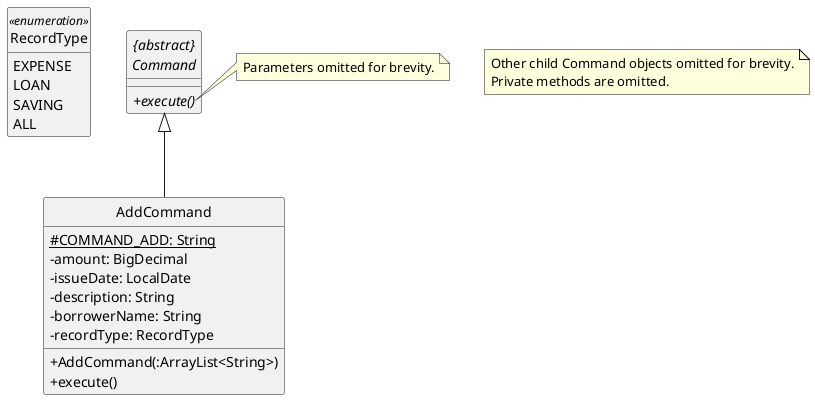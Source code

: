 @startuml
skinparam classAttributeIconSize 0
hide circle

abstract class "{abstract}\nCommand" as Command {
    {abstract} +execute()
}

enum RecordType <<enumeration>> {
    EXPENSE
    LOAN
    SAVING
    ALL
}

class AddCommand {
    {static} #COMMAND_ADD: String
    -amount: BigDecimal
    -issueDate: LocalDate
    -description: String
    -borrowerName: String
    -recordType: RecordType
    +AddCommand(:ArrayList<String>)
    +execute()
}

note right of Command::execute
    Parameters omitted for brevity.
end note

Command <|-- AddCommand

hide RecordType empty members
Command -left[hidden] RecordType

note "Other child Command objects omitted for brevity.\nPrivate methods are omitted." as N1

@enduml